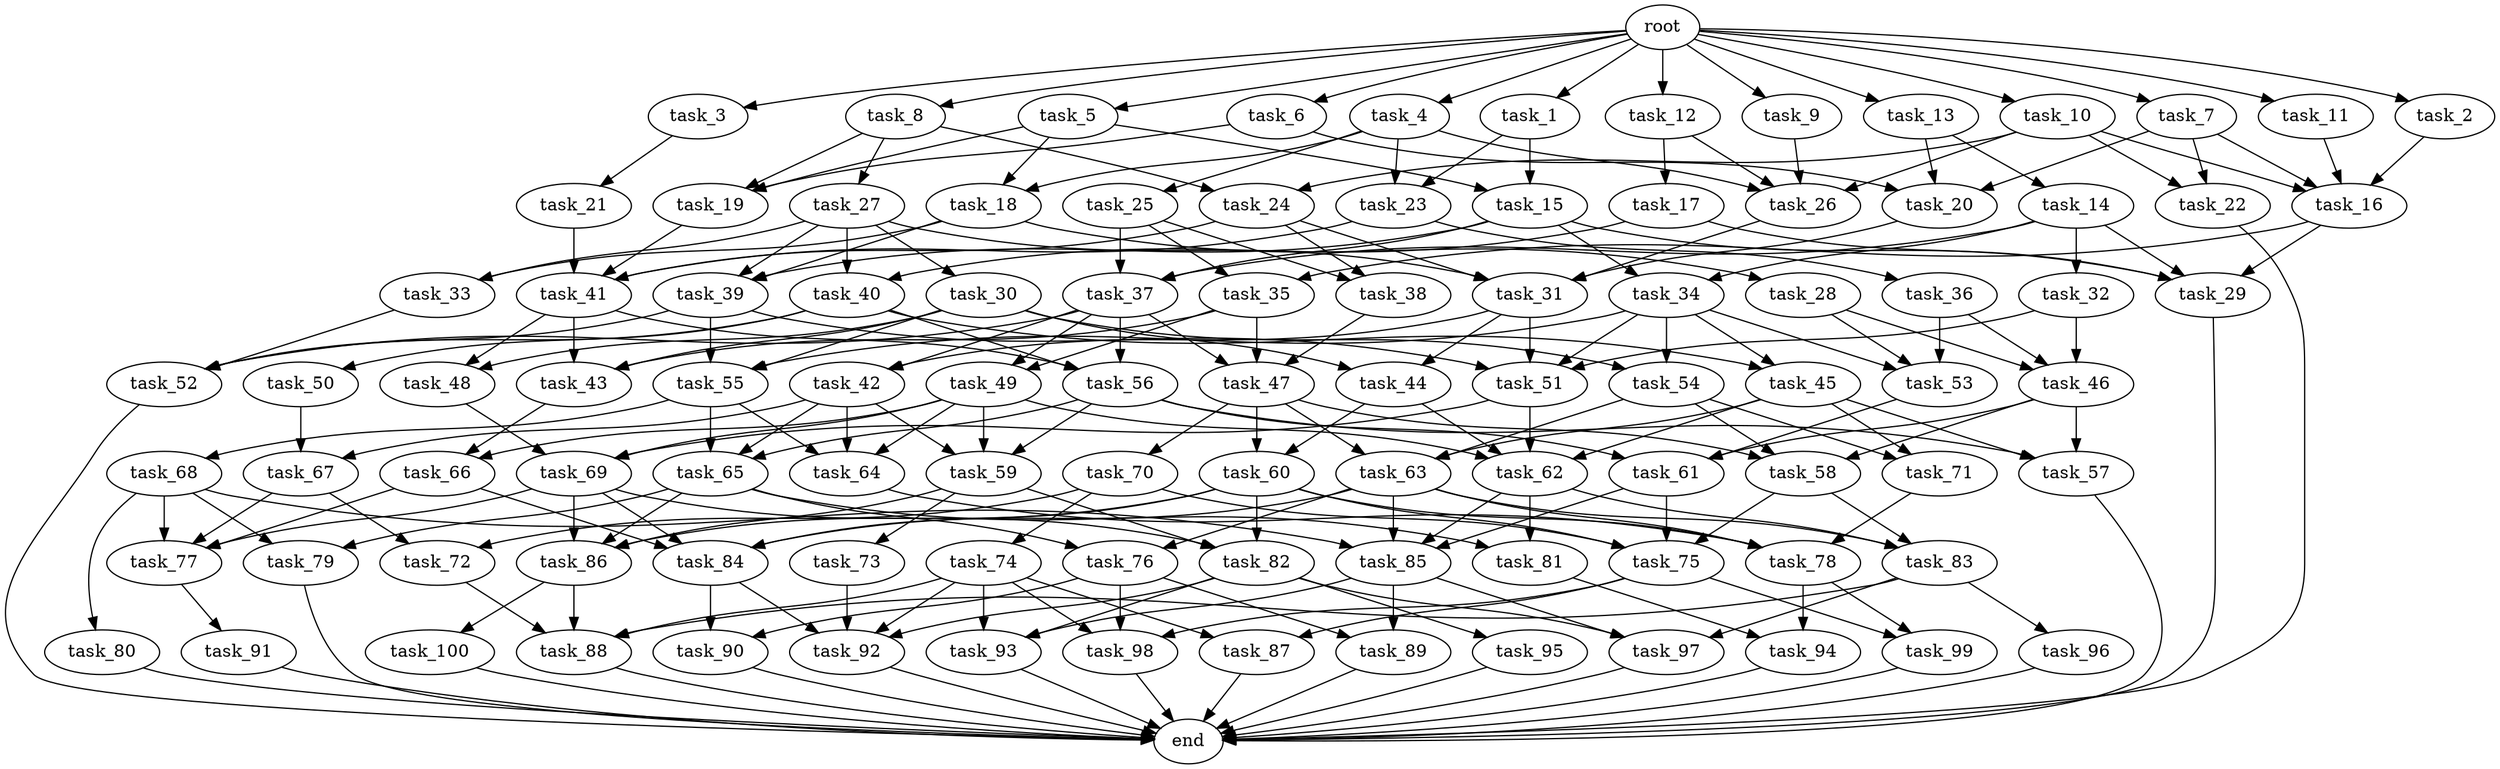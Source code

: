 digraph G {
  task_66 [size="1.418714e+09"];
  task_71 [size="1.008970e+09"];
  task_79 [size="3.812490e+09"];
  task_27 [size="2.227945e+09"];
  task_34 [size="3.557376e+09"];
  task_69 [size="2.561558e+09"];
  task_63 [size="2.539360e+09"];
  task_87 [size="2.666359e+09"];
  task_26 [size="8.916969e+08"];
  task_25 [size="3.549867e+09"];
  task_44 [size="4.561050e+09"];
  task_19 [size="3.123998e+09"];
  task_57 [size="4.444196e+09"];
  task_47 [size="6.830913e+08"];
  task_29 [size="2.305610e+09"];
  task_20 [size="4.062668e+09"];
  task_56 [size="3.125195e+09"];
  task_15 [size="6.589678e+08"];
  task_77 [size="3.222329e+09"];
  task_92 [size="5.061038e+08"];
  task_100 [size="1.639039e+09"];
  task_16 [size="7.094928e+08"];
  task_91 [size="4.566072e+09"];
  task_82 [size="3.691593e+09"];
  task_73 [size="3.160541e+09"];
  task_65 [size="3.816273e+09"];
  task_10 [size="1.974388e+09"];
  task_30 [size="3.616957e+09"];
  task_23 [size="1.115050e+09"];
  task_78 [size="1.963047e+09"];
  task_28 [size="2.105646e+09"];
  task_38 [size="2.214550e+08"];
  task_32 [size="8.680204e+08"];
  task_4 [size="9.900513e+08"];
  task_9 [size="4.132432e+09"];
  task_84 [size="2.823484e+09"];
  task_14 [size="4.077432e+09"];
  end [size="0.000000e+00"];
  task_83 [size="8.187402e+07"];
  task_90 [size="4.044663e+09"];
  task_59 [size="4.085344e+08"];
  task_12 [size="2.842789e+09"];
  task_46 [size="4.028226e+09"];
  task_36 [size="1.715597e+09"];
  task_40 [size="2.900223e+09"];
  task_62 [size="4.833963e+09"];
  task_45 [size="1.200740e+09"];
  task_53 [size="1.275728e+09"];
  task_24 [size="4.958668e+09"];
  task_33 [size="4.426039e+09"];
  task_89 [size="1.241247e+09"];
  task_94 [size="4.953718e+09"];
  task_41 [size="3.044150e+09"];
  task_72 [size="3.104047e+09"];
  task_18 [size="5.307954e+08"];
  task_64 [size="9.578745e+08"];
  task_54 [size="2.773914e+08"];
  task_95 [size="1.008426e+09"];
  task_70 [size="4.147878e+09"];
  task_11 [size="1.191472e+09"];
  task_43 [size="2.446775e+09"];
  task_88 [size="6.611818e+08"];
  task_96 [size="2.902518e+09"];
  task_6 [size="2.387231e+09"];
  task_42 [size="4.584166e+09"];
  task_17 [size="3.309643e+09"];
  task_22 [size="2.507310e+09"];
  task_93 [size="1.658041e+09"];
  task_98 [size="1.447267e+09"];
  task_97 [size="3.109227e+09"];
  task_58 [size="1.752907e+09"];
  task_67 [size="1.127472e+09"];
  root [size="0.000000e+00"];
  task_48 [size="1.003216e+09"];
  task_35 [size="2.951872e+09"];
  task_80 [size="2.503232e+09"];
  task_99 [size="3.137094e+09"];
  task_68 [size="2.326899e+09"];
  task_1 [size="1.782973e+08"];
  task_55 [size="2.808186e+09"];
  task_13 [size="4.285842e+09"];
  task_52 [size="4.985485e+09"];
  task_81 [size="2.875145e+09"];
  task_39 [size="3.400509e+08"];
  task_2 [size="1.119160e+09"];
  task_37 [size="1.049222e+09"];
  task_5 [size="1.168414e+09"];
  task_76 [size="2.932643e+08"];
  task_51 [size="5.195581e+08"];
  task_7 [size="3.876152e+09"];
  task_60 [size="3.716366e+09"];
  task_74 [size="3.488876e+09"];
  task_85 [size="1.322180e+09"];
  task_49 [size="2.780705e+09"];
  task_31 [size="9.038982e+08"];
  task_21 [size="2.174897e+09"];
  task_3 [size="8.919217e+08"];
  task_8 [size="1.160040e+09"];
  task_75 [size="2.271606e+09"];
  task_50 [size="3.620915e+09"];
  task_61 [size="4.752730e+09"];
  task_86 [size="5.414616e+08"];

  task_66 -> task_84 [size="1.418714e+08"];
  task_66 -> task_77 [size="1.418714e+08"];
  task_71 -> task_78 [size="1.008970e+08"];
  task_79 -> end [size="1.000000e-12"];
  task_27 -> task_31 [size="4.455890e+08"];
  task_27 -> task_40 [size="4.455890e+08"];
  task_27 -> task_30 [size="4.455890e+08"];
  task_27 -> task_33 [size="4.455890e+08"];
  task_27 -> task_39 [size="4.455890e+08"];
  task_34 -> task_54 [size="3.557376e+08"];
  task_34 -> task_53 [size="3.557376e+08"];
  task_34 -> task_51 [size="3.557376e+08"];
  task_34 -> task_45 [size="3.557376e+08"];
  task_34 -> task_55 [size="3.557376e+08"];
  task_69 -> task_82 [size="1.707705e+08"];
  task_69 -> task_86 [size="1.707705e+08"];
  task_69 -> task_77 [size="1.707705e+08"];
  task_69 -> task_84 [size="1.707705e+08"];
  task_63 -> task_76 [size="1.692906e+08"];
  task_63 -> task_78 [size="1.692906e+08"];
  task_63 -> task_83 [size="1.692906e+08"];
  task_63 -> task_84 [size="1.692906e+08"];
  task_63 -> task_85 [size="1.692906e+08"];
  task_87 -> end [size="1.000000e-12"];
  task_26 -> task_31 [size="4.458485e+07"];
  task_25 -> task_37 [size="7.099734e+08"];
  task_25 -> task_38 [size="7.099734e+08"];
  task_25 -> task_35 [size="7.099734e+08"];
  task_44 -> task_60 [size="4.561050e+08"];
  task_44 -> task_62 [size="4.561050e+08"];
  task_19 -> task_41 [size="2.082666e+08"];
  task_57 -> end [size="1.000000e-12"];
  task_47 -> task_58 [size="4.553942e+07"];
  task_47 -> task_60 [size="4.553942e+07"];
  task_47 -> task_70 [size="4.553942e+07"];
  task_47 -> task_63 [size="4.553942e+07"];
  task_29 -> end [size="1.000000e-12"];
  task_20 -> task_31 [size="2.708445e+08"];
  task_56 -> task_57 [size="2.083463e+08"];
  task_56 -> task_59 [size="2.083463e+08"];
  task_56 -> task_65 [size="2.083463e+08"];
  task_56 -> task_61 [size="2.083463e+08"];
  task_15 -> task_37 [size="6.589678e+07"];
  task_15 -> task_34 [size="6.589678e+07"];
  task_15 -> task_29 [size="6.589678e+07"];
  task_15 -> task_39 [size="6.589678e+07"];
  task_77 -> task_91 [size="1.611165e+08"];
  task_92 -> end [size="1.000000e-12"];
  task_100 -> end [size="1.000000e-12"];
  task_16 -> task_29 [size="3.547464e+07"];
  task_16 -> task_35 [size="3.547464e+07"];
  task_91 -> end [size="1.000000e-12"];
  task_82 -> task_97 [size="2.461062e+08"];
  task_82 -> task_92 [size="2.461062e+08"];
  task_82 -> task_95 [size="2.461062e+08"];
  task_82 -> task_93 [size="2.461062e+08"];
  task_73 -> task_92 [size="6.321081e+08"];
  task_65 -> task_76 [size="2.544182e+08"];
  task_65 -> task_79 [size="2.544182e+08"];
  task_65 -> task_81 [size="2.544182e+08"];
  task_65 -> task_86 [size="2.544182e+08"];
  task_10 -> task_22 [size="3.948777e+08"];
  task_10 -> task_16 [size="3.948777e+08"];
  task_10 -> task_26 [size="3.948777e+08"];
  task_10 -> task_24 [size="3.948777e+08"];
  task_30 -> task_54 [size="7.233913e+08"];
  task_30 -> task_43 [size="7.233913e+08"];
  task_30 -> task_55 [size="7.233913e+08"];
  task_30 -> task_48 [size="7.233913e+08"];
  task_30 -> task_44 [size="7.233913e+08"];
  task_23 -> task_36 [size="1.115050e+08"];
  task_23 -> task_41 [size="1.115050e+08"];
  task_78 -> task_94 [size="9.815236e+07"];
  task_78 -> task_99 [size="9.815236e+07"];
  task_28 -> task_53 [size="4.211293e+08"];
  task_28 -> task_46 [size="4.211293e+08"];
  task_38 -> task_47 [size="2.214550e+07"];
  task_32 -> task_51 [size="1.736041e+08"];
  task_32 -> task_46 [size="1.736041e+08"];
  task_4 -> task_26 [size="1.980103e+08"];
  task_4 -> task_25 [size="1.980103e+08"];
  task_4 -> task_18 [size="1.980103e+08"];
  task_4 -> task_23 [size="1.980103e+08"];
  task_9 -> task_26 [size="8.264864e+08"];
  task_84 -> task_90 [size="1.411742e+08"];
  task_84 -> task_92 [size="1.411742e+08"];
  task_14 -> task_37 [size="8.154863e+08"];
  task_14 -> task_34 [size="8.154863e+08"];
  task_14 -> task_32 [size="8.154863e+08"];
  task_14 -> task_29 [size="8.154863e+08"];
  task_83 -> task_88 [size="5.458268e+06"];
  task_83 -> task_96 [size="5.458268e+06"];
  task_83 -> task_97 [size="5.458268e+06"];
  task_90 -> end [size="1.000000e-12"];
  task_59 -> task_73 [size="2.723563e+07"];
  task_59 -> task_86 [size="2.723563e+07"];
  task_59 -> task_82 [size="2.723563e+07"];
  task_12 -> task_17 [size="5.685577e+08"];
  task_12 -> task_26 [size="5.685577e+08"];
  task_46 -> task_58 [size="2.685484e+08"];
  task_46 -> task_57 [size="2.685484e+08"];
  task_46 -> task_61 [size="2.685484e+08"];
  task_36 -> task_53 [size="3.431195e+08"];
  task_36 -> task_46 [size="3.431195e+08"];
  task_40 -> task_50 [size="2.900223e+08"];
  task_40 -> task_56 [size="2.900223e+08"];
  task_40 -> task_52 [size="2.900223e+08"];
  task_40 -> task_45 [size="2.900223e+08"];
  task_62 -> task_81 [size="2.416981e+08"];
  task_62 -> task_83 [size="2.416981e+08"];
  task_62 -> task_85 [size="2.416981e+08"];
  task_45 -> task_63 [size="1.200740e+08"];
  task_45 -> task_57 [size="1.200740e+08"];
  task_45 -> task_62 [size="1.200740e+08"];
  task_45 -> task_71 [size="1.200740e+08"];
  task_53 -> task_61 [size="8.504855e+07"];
  task_24 -> task_31 [size="4.958668e+08"];
  task_24 -> task_41 [size="4.958668e+08"];
  task_24 -> task_38 [size="4.958668e+08"];
  task_33 -> task_52 [size="4.426039e+08"];
  task_89 -> end [size="1.000000e-12"];
  task_94 -> end [size="1.000000e-12"];
  task_41 -> task_56 [size="1.522075e+08"];
  task_41 -> task_43 [size="1.522075e+08"];
  task_41 -> task_48 [size="1.522075e+08"];
  task_72 -> task_88 [size="3.104047e+08"];
  task_18 -> task_28 [size="5.307954e+07"];
  task_18 -> task_33 [size="5.307954e+07"];
  task_18 -> task_39 [size="5.307954e+07"];
  task_64 -> task_78 [size="6.385830e+07"];
  task_54 -> task_58 [size="2.773914e+07"];
  task_54 -> task_63 [size="2.773914e+07"];
  task_54 -> task_71 [size="2.773914e+07"];
  task_95 -> end [size="1.000000e-12"];
  task_70 -> task_75 [size="8.295756e+08"];
  task_70 -> task_74 [size="8.295756e+08"];
  task_70 -> task_72 [size="8.295756e+08"];
  task_11 -> task_16 [size="2.382944e+08"];
  task_43 -> task_66 [size="1.631183e+08"];
  task_88 -> end [size="1.000000e-12"];
  task_96 -> end [size="1.000000e-12"];
  task_6 -> task_19 [size="4.774461e+08"];
  task_6 -> task_20 [size="4.774461e+08"];
  task_42 -> task_59 [size="4.584166e+08"];
  task_42 -> task_64 [size="4.584166e+08"];
  task_42 -> task_67 [size="4.584166e+08"];
  task_42 -> task_65 [size="4.584166e+08"];
  task_17 -> task_40 [size="6.619286e+08"];
  task_17 -> task_29 [size="6.619286e+08"];
  task_22 -> end [size="1.000000e-12"];
  task_93 -> end [size="1.000000e-12"];
  task_98 -> end [size="1.000000e-12"];
  task_97 -> end [size="1.000000e-12"];
  task_58 -> task_75 [size="1.168605e+08"];
  task_58 -> task_83 [size="1.168605e+08"];
  task_67 -> task_72 [size="1.127472e+08"];
  task_67 -> task_77 [size="1.127472e+08"];
  root -> task_4 [size="1.000000e-12"];
  root -> task_1 [size="1.000000e-12"];
  root -> task_7 [size="1.000000e-12"];
  root -> task_13 [size="1.000000e-12"];
  root -> task_8 [size="1.000000e-12"];
  root -> task_11 [size="1.000000e-12"];
  root -> task_2 [size="1.000000e-12"];
  root -> task_9 [size="1.000000e-12"];
  root -> task_6 [size="1.000000e-12"];
  root -> task_5 [size="1.000000e-12"];
  root -> task_12 [size="1.000000e-12"];
  root -> task_3 [size="1.000000e-12"];
  root -> task_10 [size="1.000000e-12"];
  task_48 -> task_69 [size="1.003216e+08"];
  task_35 -> task_49 [size="2.951872e+08"];
  task_35 -> task_47 [size="2.951872e+08"];
  task_35 -> task_43 [size="2.951872e+08"];
  task_80 -> end [size="1.000000e-12"];
  task_99 -> end [size="1.000000e-12"];
  task_68 -> task_79 [size="4.653798e+08"];
  task_68 -> task_80 [size="4.653798e+08"];
  task_68 -> task_77 [size="4.653798e+08"];
  task_68 -> task_85 [size="4.653798e+08"];
  task_1 -> task_15 [size="3.565946e+07"];
  task_1 -> task_23 [size="3.565946e+07"];
  task_55 -> task_68 [size="1.872124e+08"];
  task_55 -> task_64 [size="1.872124e+08"];
  task_55 -> task_65 [size="1.872124e+08"];
  task_13 -> task_20 [size="8.571684e+08"];
  task_13 -> task_14 [size="8.571684e+08"];
  task_52 -> end [size="1.000000e-12"];
  task_81 -> task_94 [size="2.875145e+08"];
  task_39 -> task_51 [size="2.267006e+07"];
  task_39 -> task_52 [size="2.267006e+07"];
  task_39 -> task_55 [size="2.267006e+07"];
  task_2 -> task_16 [size="2.238320e+08"];
  task_37 -> task_49 [size="6.994813e+07"];
  task_37 -> task_47 [size="6.994813e+07"];
  task_37 -> task_56 [size="6.994813e+07"];
  task_37 -> task_52 [size="6.994813e+07"];
  task_37 -> task_42 [size="6.994813e+07"];
  task_5 -> task_19 [size="2.336828e+08"];
  task_5 -> task_15 [size="2.336828e+08"];
  task_5 -> task_18 [size="2.336828e+08"];
  task_76 -> task_90 [size="2.932643e+07"];
  task_76 -> task_89 [size="2.932643e+07"];
  task_76 -> task_98 [size="2.932643e+07"];
  task_51 -> task_62 [size="2.597791e+07"];
  task_51 -> task_69 [size="2.597791e+07"];
  task_7 -> task_16 [size="7.752304e+08"];
  task_7 -> task_22 [size="7.752304e+08"];
  task_7 -> task_20 [size="7.752304e+08"];
  task_60 -> task_75 [size="3.716366e+08"];
  task_60 -> task_82 [size="3.716366e+08"];
  task_60 -> task_86 [size="3.716366e+08"];
  task_60 -> task_78 [size="3.716366e+08"];
  task_60 -> task_84 [size="3.716366e+08"];
  task_74 -> task_88 [size="6.977753e+08"];
  task_74 -> task_87 [size="6.977753e+08"];
  task_74 -> task_92 [size="6.977753e+08"];
  task_74 -> task_98 [size="6.977753e+08"];
  task_74 -> task_93 [size="6.977753e+08"];
  task_85 -> task_97 [size="6.610898e+07"];
  task_85 -> task_89 [size="6.610898e+07"];
  task_85 -> task_93 [size="6.610898e+07"];
  task_49 -> task_59 [size="2.780705e+08"];
  task_49 -> task_66 [size="2.780705e+08"];
  task_49 -> task_64 [size="2.780705e+08"];
  task_49 -> task_62 [size="2.780705e+08"];
  task_49 -> task_69 [size="2.780705e+08"];
  task_31 -> task_51 [size="4.519491e+07"];
  task_31 -> task_42 [size="4.519491e+07"];
  task_31 -> task_44 [size="4.519491e+07"];
  task_21 -> task_41 [size="4.349794e+08"];
  task_3 -> task_21 [size="1.783843e+08"];
  task_8 -> task_19 [size="2.320080e+08"];
  task_8 -> task_27 [size="2.320080e+08"];
  task_8 -> task_24 [size="2.320080e+08"];
  task_75 -> task_87 [size="1.135803e+08"];
  task_75 -> task_99 [size="1.135803e+08"];
  task_75 -> task_98 [size="1.135803e+08"];
  task_50 -> task_67 [size="7.241829e+08"];
  task_61 -> task_75 [size="3.168487e+08"];
  task_61 -> task_85 [size="3.168487e+08"];
  task_86 -> task_88 [size="2.707308e+07"];
  task_86 -> task_100 [size="2.707308e+07"];
}
